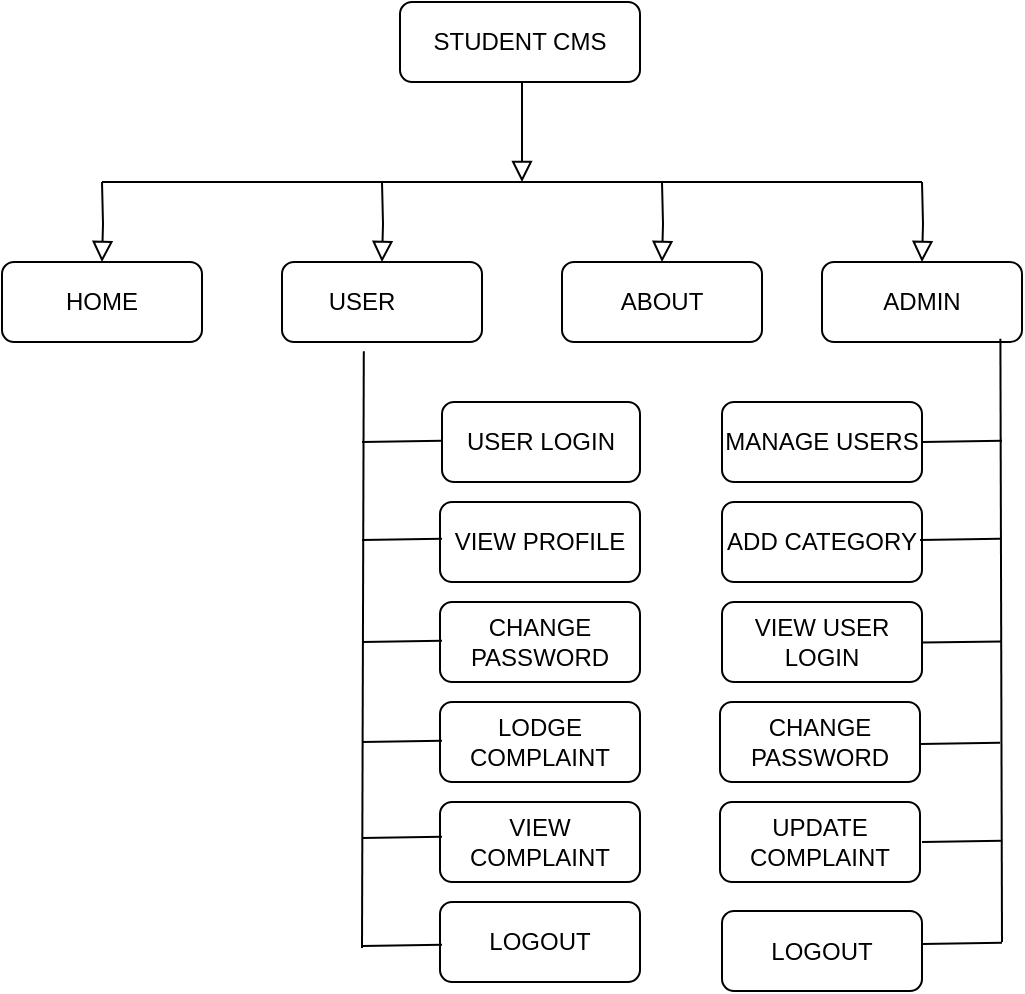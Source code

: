 <mxfile version="26.1.1">
  <diagram id="C5RBs43oDa-KdzZeNtuy" name="Page-1">
    <mxGraphModel dx="550" dy="300" grid="1" gridSize="10" guides="1" tooltips="1" connect="1" arrows="1" fold="1" page="1" pageScale="1" pageWidth="827" pageHeight="1169" math="0" shadow="0">
      <root>
        <mxCell id="WIyWlLk6GJQsqaUBKTNV-0" />
        <mxCell id="WIyWlLk6GJQsqaUBKTNV-1" parent="WIyWlLk6GJQsqaUBKTNV-0" />
        <mxCell id="XgQ5IdHaCChkfWggYWmZ-5" value="" style="rounded=0;html=1;jettySize=auto;orthogonalLoop=1;fontSize=11;endArrow=block;endFill=0;endSize=8;strokeWidth=1;shadow=0;labelBackgroundColor=none;edgeStyle=orthogonalEdgeStyle;" edge="1" parent="WIyWlLk6GJQsqaUBKTNV-1">
          <mxGeometry relative="1" as="geometry">
            <mxPoint x="300" y="220" as="targetPoint" />
            <mxPoint x="299" y="170.0" as="sourcePoint" />
            <Array as="points">
              <mxPoint x="300" y="170" />
            </Array>
          </mxGeometry>
        </mxCell>
        <mxCell id="XgQ5IdHaCChkfWggYWmZ-6" value="STUDENT CMS" style="rounded=1;whiteSpace=wrap;html=1;fontSize=12;glass=0;strokeWidth=1;shadow=0;" vertex="1" parent="WIyWlLk6GJQsqaUBKTNV-1">
          <mxGeometry x="239" y="130" width="120" height="40" as="geometry" />
        </mxCell>
        <mxCell id="XgQ5IdHaCChkfWggYWmZ-9" value="ABOUT" style="rounded=1;whiteSpace=wrap;html=1;" vertex="1" parent="WIyWlLk6GJQsqaUBKTNV-1">
          <mxGeometry x="320" y="260" width="100" height="40" as="geometry" />
        </mxCell>
        <mxCell id="XgQ5IdHaCChkfWggYWmZ-10" value="HOME" style="rounded=1;whiteSpace=wrap;html=1;" vertex="1" parent="WIyWlLk6GJQsqaUBKTNV-1">
          <mxGeometry x="40" y="260" width="100" height="40" as="geometry" />
        </mxCell>
        <mxCell id="XgQ5IdHaCChkfWggYWmZ-11" value="USER&lt;span style=&quot;white-space: pre;&quot;&gt;&#x9;&lt;/span&gt;" style="rounded=1;whiteSpace=wrap;html=1;" vertex="1" parent="WIyWlLk6GJQsqaUBKTNV-1">
          <mxGeometry x="180" y="260" width="100" height="40" as="geometry" />
        </mxCell>
        <mxCell id="XgQ5IdHaCChkfWggYWmZ-12" value="ADMIN" style="rounded=1;whiteSpace=wrap;html=1;" vertex="1" parent="WIyWlLk6GJQsqaUBKTNV-1">
          <mxGeometry x="450" y="260" width="100" height="40" as="geometry" />
        </mxCell>
        <mxCell id="XgQ5IdHaCChkfWggYWmZ-15" value="" style="endArrow=none;html=1;rounded=0;" edge="1" parent="WIyWlLk6GJQsqaUBKTNV-1">
          <mxGeometry width="50" height="50" relative="1" as="geometry">
            <mxPoint x="90" y="220" as="sourcePoint" />
            <mxPoint x="500" y="220" as="targetPoint" />
            <Array as="points">
              <mxPoint x="280" y="220" />
            </Array>
          </mxGeometry>
        </mxCell>
        <mxCell id="XgQ5IdHaCChkfWggYWmZ-17" value="" style="rounded=0;html=1;jettySize=auto;orthogonalLoop=1;fontSize=11;endArrow=block;endFill=0;endSize=8;strokeWidth=1;shadow=0;labelBackgroundColor=none;edgeStyle=orthogonalEdgeStyle;entryX=0.5;entryY=0;entryDx=0;entryDy=0;" edge="1" parent="WIyWlLk6GJQsqaUBKTNV-1" target="XgQ5IdHaCChkfWggYWmZ-10">
          <mxGeometry x="0.333" y="20" relative="1" as="geometry">
            <mxPoint as="offset" />
            <mxPoint x="90" y="220" as="sourcePoint" />
            <mxPoint x="150" y="250" as="targetPoint" />
          </mxGeometry>
        </mxCell>
        <mxCell id="XgQ5IdHaCChkfWggYWmZ-18" value="" style="rounded=0;html=1;jettySize=auto;orthogonalLoop=1;fontSize=11;endArrow=block;endFill=0;endSize=8;strokeWidth=1;shadow=0;labelBackgroundColor=none;edgeStyle=orthogonalEdgeStyle;entryX=0.5;entryY=0;entryDx=0;entryDy=0;" edge="1" parent="WIyWlLk6GJQsqaUBKTNV-1" target="XgQ5IdHaCChkfWggYWmZ-11">
          <mxGeometry x="0.333" y="20" relative="1" as="geometry">
            <mxPoint as="offset" />
            <mxPoint x="230" y="220" as="sourcePoint" />
            <mxPoint x="230" y="250" as="targetPoint" />
            <Array as="points" />
          </mxGeometry>
        </mxCell>
        <mxCell id="XgQ5IdHaCChkfWggYWmZ-23" value="" style="rounded=0;html=1;jettySize=auto;orthogonalLoop=1;fontSize=11;endArrow=block;endFill=0;endSize=8;strokeWidth=1;shadow=0;labelBackgroundColor=none;edgeStyle=orthogonalEdgeStyle;entryX=0.5;entryY=0;entryDx=0;entryDy=0;" edge="1" parent="WIyWlLk6GJQsqaUBKTNV-1" target="XgQ5IdHaCChkfWggYWmZ-9">
          <mxGeometry x="0.333" y="20" relative="1" as="geometry">
            <mxPoint as="offset" />
            <mxPoint x="370" y="220" as="sourcePoint" />
            <mxPoint x="356" y="250" as="targetPoint" />
            <Array as="points" />
          </mxGeometry>
        </mxCell>
        <mxCell id="XgQ5IdHaCChkfWggYWmZ-26" value="" style="rounded=0;html=1;jettySize=auto;orthogonalLoop=1;fontSize=11;endArrow=block;endFill=0;endSize=8;strokeWidth=1;shadow=0;labelBackgroundColor=none;edgeStyle=orthogonalEdgeStyle;entryX=0.5;entryY=0;entryDx=0;entryDy=0;" edge="1" parent="WIyWlLk6GJQsqaUBKTNV-1" target="XgQ5IdHaCChkfWggYWmZ-12">
          <mxGeometry x="0.333" y="20" relative="1" as="geometry">
            <mxPoint as="offset" />
            <mxPoint x="500" y="220" as="sourcePoint" />
            <mxPoint x="437" y="270" as="targetPoint" />
            <Array as="points" />
          </mxGeometry>
        </mxCell>
        <mxCell id="XgQ5IdHaCChkfWggYWmZ-30" value="USER LOGIN" style="rounded=1;whiteSpace=wrap;html=1;" vertex="1" parent="WIyWlLk6GJQsqaUBKTNV-1">
          <mxGeometry x="260" y="330" width="99" height="40" as="geometry" />
        </mxCell>
        <mxCell id="XgQ5IdHaCChkfWggYWmZ-32" value="VIEW PROFILE" style="rounded=1;whiteSpace=wrap;html=1;" vertex="1" parent="WIyWlLk6GJQsqaUBKTNV-1">
          <mxGeometry x="259" y="380" width="100" height="40" as="geometry" />
        </mxCell>
        <mxCell id="XgQ5IdHaCChkfWggYWmZ-34" value="CHANGE PASSWORD" style="rounded=1;whiteSpace=wrap;html=1;" vertex="1" parent="WIyWlLk6GJQsqaUBKTNV-1">
          <mxGeometry x="259" y="430" width="100" height="40" as="geometry" />
        </mxCell>
        <mxCell id="XgQ5IdHaCChkfWggYWmZ-35" value="LODGE COMPLAINT " style="rounded=1;whiteSpace=wrap;html=1;" vertex="1" parent="WIyWlLk6GJQsqaUBKTNV-1">
          <mxGeometry x="259" y="480" width="100" height="40" as="geometry" />
        </mxCell>
        <mxCell id="XgQ5IdHaCChkfWggYWmZ-36" value="VIEW COMPLAINT " style="rounded=1;whiteSpace=wrap;html=1;" vertex="1" parent="WIyWlLk6GJQsqaUBKTNV-1">
          <mxGeometry x="259" y="530" width="100" height="40" as="geometry" />
        </mxCell>
        <mxCell id="XgQ5IdHaCChkfWggYWmZ-37" value="LOGOUT" style="rounded=1;whiteSpace=wrap;html=1;" vertex="1" parent="WIyWlLk6GJQsqaUBKTNV-1">
          <mxGeometry x="259" y="580" width="100" height="40" as="geometry" />
        </mxCell>
        <mxCell id="XgQ5IdHaCChkfWggYWmZ-43" value="ADD CATEGORY " style="rounded=1;whiteSpace=wrap;html=1;" vertex="1" parent="WIyWlLk6GJQsqaUBKTNV-1">
          <mxGeometry x="400" y="380" width="100" height="40" as="geometry" />
        </mxCell>
        <mxCell id="XgQ5IdHaCChkfWggYWmZ-44" value="VIEW USER LOGIN" style="rounded=1;whiteSpace=wrap;html=1;" vertex="1" parent="WIyWlLk6GJQsqaUBKTNV-1">
          <mxGeometry x="400" y="430" width="100" height="40" as="geometry" />
        </mxCell>
        <mxCell id="XgQ5IdHaCChkfWggYWmZ-45" value="CHANGE PASSWORD" style="rounded=1;whiteSpace=wrap;html=1;" vertex="1" parent="WIyWlLk6GJQsqaUBKTNV-1">
          <mxGeometry x="399" y="480" width="100" height="40" as="geometry" />
        </mxCell>
        <mxCell id="XgQ5IdHaCChkfWggYWmZ-46" value="UPDATE COMPLAINT" style="rounded=1;whiteSpace=wrap;html=1;" vertex="1" parent="WIyWlLk6GJQsqaUBKTNV-1">
          <mxGeometry x="399" y="530" width="100" height="40" as="geometry" />
        </mxCell>
        <mxCell id="XgQ5IdHaCChkfWggYWmZ-47" value="LOGOUT" style="rounded=1;whiteSpace=wrap;html=1;" vertex="1" parent="WIyWlLk6GJQsqaUBKTNV-1">
          <mxGeometry x="400" y="584.5" width="100" height="40" as="geometry" />
        </mxCell>
        <mxCell id="XgQ5IdHaCChkfWggYWmZ-48" value="MANAGE USERS" style="rounded=1;whiteSpace=wrap;html=1;" vertex="1" parent="WIyWlLk6GJQsqaUBKTNV-1">
          <mxGeometry x="400" y="330" width="100" height="40" as="geometry" />
        </mxCell>
        <mxCell id="XgQ5IdHaCChkfWggYWmZ-52" value="" style="endArrow=none;html=1;rounded=0;entryX=0.449;entryY=1.04;entryDx=0;entryDy=0;entryPerimeter=0;" edge="1" parent="WIyWlLk6GJQsqaUBKTNV-1">
          <mxGeometry width="50" height="50" relative="1" as="geometry">
            <mxPoint x="220" y="603" as="sourcePoint" />
            <mxPoint x="220.9" y="304.6" as="targetPoint" />
          </mxGeometry>
        </mxCell>
        <mxCell id="XgQ5IdHaCChkfWggYWmZ-53" value="" style="endArrow=none;html=1;rounded=0;entryX=0.892;entryY=0.96;entryDx=0;entryDy=0;entryPerimeter=0;" edge="1" parent="WIyWlLk6GJQsqaUBKTNV-1" target="XgQ5IdHaCChkfWggYWmZ-12">
          <mxGeometry width="50" height="50" relative="1" as="geometry">
            <mxPoint x="540" y="600" as="sourcePoint" />
            <mxPoint x="536" y="300" as="targetPoint" />
          </mxGeometry>
        </mxCell>
        <mxCell id="XgQ5IdHaCChkfWggYWmZ-62" value="" style="endArrow=none;html=1;rounded=0;" edge="1" parent="WIyWlLk6GJQsqaUBKTNV-1">
          <mxGeometry width="50" height="50" relative="1" as="geometry">
            <mxPoint x="220" y="350" as="sourcePoint" />
            <mxPoint x="260" y="349.41" as="targetPoint" />
          </mxGeometry>
        </mxCell>
        <mxCell id="XgQ5IdHaCChkfWggYWmZ-63" value="" style="endArrow=none;html=1;rounded=0;" edge="1" parent="WIyWlLk6GJQsqaUBKTNV-1">
          <mxGeometry width="50" height="50" relative="1" as="geometry">
            <mxPoint x="220" y="399" as="sourcePoint" />
            <mxPoint x="260" y="398.41" as="targetPoint" />
          </mxGeometry>
        </mxCell>
        <mxCell id="XgQ5IdHaCChkfWggYWmZ-64" value="" style="endArrow=none;html=1;rounded=0;" edge="1" parent="WIyWlLk6GJQsqaUBKTNV-1">
          <mxGeometry width="50" height="50" relative="1" as="geometry">
            <mxPoint x="220" y="450" as="sourcePoint" />
            <mxPoint x="260" y="449.41" as="targetPoint" />
          </mxGeometry>
        </mxCell>
        <mxCell id="XgQ5IdHaCChkfWggYWmZ-65" value="" style="endArrow=none;html=1;rounded=0;" edge="1" parent="WIyWlLk6GJQsqaUBKTNV-1">
          <mxGeometry width="50" height="50" relative="1" as="geometry">
            <mxPoint x="220" y="500" as="sourcePoint" />
            <mxPoint x="260" y="499.41" as="targetPoint" />
          </mxGeometry>
        </mxCell>
        <mxCell id="XgQ5IdHaCChkfWggYWmZ-66" value="" style="endArrow=none;html=1;rounded=0;" edge="1" parent="WIyWlLk6GJQsqaUBKTNV-1">
          <mxGeometry width="50" height="50" relative="1" as="geometry">
            <mxPoint x="500" y="350" as="sourcePoint" />
            <mxPoint x="540" y="349.41" as="targetPoint" />
          </mxGeometry>
        </mxCell>
        <mxCell id="XgQ5IdHaCChkfWggYWmZ-67" value="" style="endArrow=none;html=1;rounded=0;" edge="1" parent="WIyWlLk6GJQsqaUBKTNV-1">
          <mxGeometry width="50" height="50" relative="1" as="geometry">
            <mxPoint x="220" y="602" as="sourcePoint" />
            <mxPoint x="260" y="601.41" as="targetPoint" />
          </mxGeometry>
        </mxCell>
        <mxCell id="XgQ5IdHaCChkfWggYWmZ-70" value="" style="endArrow=none;html=1;rounded=0;" edge="1" parent="WIyWlLk6GJQsqaUBKTNV-1">
          <mxGeometry width="50" height="50" relative="1" as="geometry">
            <mxPoint x="220" y="548" as="sourcePoint" />
            <mxPoint x="260" y="547.41" as="targetPoint" />
          </mxGeometry>
        </mxCell>
        <mxCell id="XgQ5IdHaCChkfWggYWmZ-72" value="" style="endArrow=none;html=1;rounded=0;" edge="1" parent="WIyWlLk6GJQsqaUBKTNV-1">
          <mxGeometry width="50" height="50" relative="1" as="geometry">
            <mxPoint x="499" y="399" as="sourcePoint" />
            <mxPoint x="539" y="398.41" as="targetPoint" />
          </mxGeometry>
        </mxCell>
        <mxCell id="XgQ5IdHaCChkfWggYWmZ-73" value="" style="endArrow=none;html=1;rounded=0;" edge="1" parent="WIyWlLk6GJQsqaUBKTNV-1">
          <mxGeometry width="50" height="50" relative="1" as="geometry">
            <mxPoint x="500" y="450.29" as="sourcePoint" />
            <mxPoint x="540" y="449.7" as="targetPoint" />
          </mxGeometry>
        </mxCell>
        <mxCell id="XgQ5IdHaCChkfWggYWmZ-74" value="" style="endArrow=none;html=1;rounded=0;" edge="1" parent="WIyWlLk6GJQsqaUBKTNV-1">
          <mxGeometry width="50" height="50" relative="1" as="geometry">
            <mxPoint x="499" y="501" as="sourcePoint" />
            <mxPoint x="539" y="500.41" as="targetPoint" />
          </mxGeometry>
        </mxCell>
        <mxCell id="XgQ5IdHaCChkfWggYWmZ-75" value="" style="endArrow=none;html=1;rounded=0;" edge="1" parent="WIyWlLk6GJQsqaUBKTNV-1">
          <mxGeometry width="50" height="50" relative="1" as="geometry">
            <mxPoint x="500" y="550" as="sourcePoint" />
            <mxPoint x="540" y="549.41" as="targetPoint" />
          </mxGeometry>
        </mxCell>
        <mxCell id="XgQ5IdHaCChkfWggYWmZ-76" value="" style="endArrow=none;html=1;rounded=0;" edge="1" parent="WIyWlLk6GJQsqaUBKTNV-1">
          <mxGeometry width="50" height="50" relative="1" as="geometry">
            <mxPoint x="500" y="601" as="sourcePoint" />
            <mxPoint x="540" y="600.41" as="targetPoint" />
          </mxGeometry>
        </mxCell>
      </root>
    </mxGraphModel>
  </diagram>
</mxfile>
